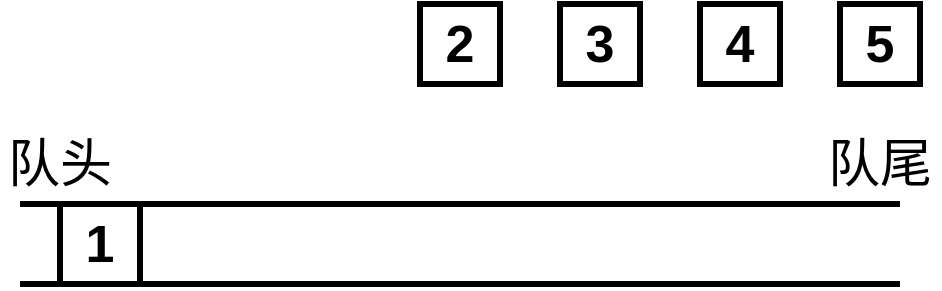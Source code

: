 <mxfile version="14.3.2" type="github">
  <diagram id="orrq4jrZ4coOy2VoVbbB" name="Page-1">
    <mxGraphModel dx="782" dy="381" grid="1" gridSize="10" guides="1" tooltips="1" connect="1" arrows="1" fold="1" page="1" pageScale="1" pageWidth="827" pageHeight="1169" math="0" shadow="0">
      <root>
        <mxCell id="0" />
        <mxCell id="1" parent="0" />
        <mxCell id="Lh4PSJ8hH-8-BIO5ha3O-1" value="" style="endArrow=none;html=1;strokeWidth=3;" edge="1" parent="1">
          <mxGeometry width="50" height="50" relative="1" as="geometry">
            <mxPoint x="100" y="200" as="sourcePoint" />
            <mxPoint x="540" y="200" as="targetPoint" />
          </mxGeometry>
        </mxCell>
        <mxCell id="Lh4PSJ8hH-8-BIO5ha3O-2" value="" style="endArrow=none;html=1;strokeWidth=3;" edge="1" parent="1">
          <mxGeometry width="50" height="50" relative="1" as="geometry">
            <mxPoint x="100" y="240" as="sourcePoint" />
            <mxPoint x="540" y="240" as="targetPoint" />
          </mxGeometry>
        </mxCell>
        <mxCell id="Lh4PSJ8hH-8-BIO5ha3O-4" value="1" style="whiteSpace=wrap;html=1;aspect=fixed;strokeWidth=3;fillColor=none;fontStyle=1;fontSize=26;" vertex="1" parent="1">
          <mxGeometry x="120" y="200" width="40" height="40" as="geometry" />
        </mxCell>
        <mxCell id="Lh4PSJ8hH-8-BIO5ha3O-5" value="2" style="whiteSpace=wrap;html=1;aspect=fixed;strokeWidth=3;fillColor=none;fontSize=26;fontStyle=1" vertex="1" parent="1">
          <mxGeometry x="300" y="100" width="40" height="40" as="geometry" />
        </mxCell>
        <mxCell id="Lh4PSJ8hH-8-BIO5ha3O-6" value="3" style="whiteSpace=wrap;html=1;aspect=fixed;strokeWidth=3;fillColor=none;fontSize=26;fontStyle=1" vertex="1" parent="1">
          <mxGeometry x="370" y="100" width="40" height="40" as="geometry" />
        </mxCell>
        <mxCell id="Lh4PSJ8hH-8-BIO5ha3O-7" value="4" style="whiteSpace=wrap;html=1;aspect=fixed;strokeWidth=3;fillColor=none;fontSize=26;fontStyle=1" vertex="1" parent="1">
          <mxGeometry x="440" y="100" width="40" height="40" as="geometry" />
        </mxCell>
        <mxCell id="Lh4PSJ8hH-8-BIO5ha3O-8" value="5" style="whiteSpace=wrap;html=1;aspect=fixed;strokeWidth=3;fillColor=none;fontSize=26;fontStyle=1" vertex="1" parent="1">
          <mxGeometry x="510" y="100" width="40" height="40" as="geometry" />
        </mxCell>
        <mxCell id="Lh4PSJ8hH-8-BIO5ha3O-9" value="队头" style="text;html=1;strokeColor=none;fillColor=none;align=center;verticalAlign=middle;whiteSpace=wrap;rounded=0;fontSize=26;" vertex="1" parent="1">
          <mxGeometry x="90" y="170" width="60" height="20" as="geometry" />
        </mxCell>
        <mxCell id="Lh4PSJ8hH-8-BIO5ha3O-10" value="队尾" style="text;html=1;strokeColor=none;fillColor=none;align=center;verticalAlign=middle;whiteSpace=wrap;rounded=0;fontSize=26;" vertex="1" parent="1">
          <mxGeometry x="500" y="170" width="60" height="20" as="geometry" />
        </mxCell>
      </root>
    </mxGraphModel>
  </diagram>
</mxfile>
